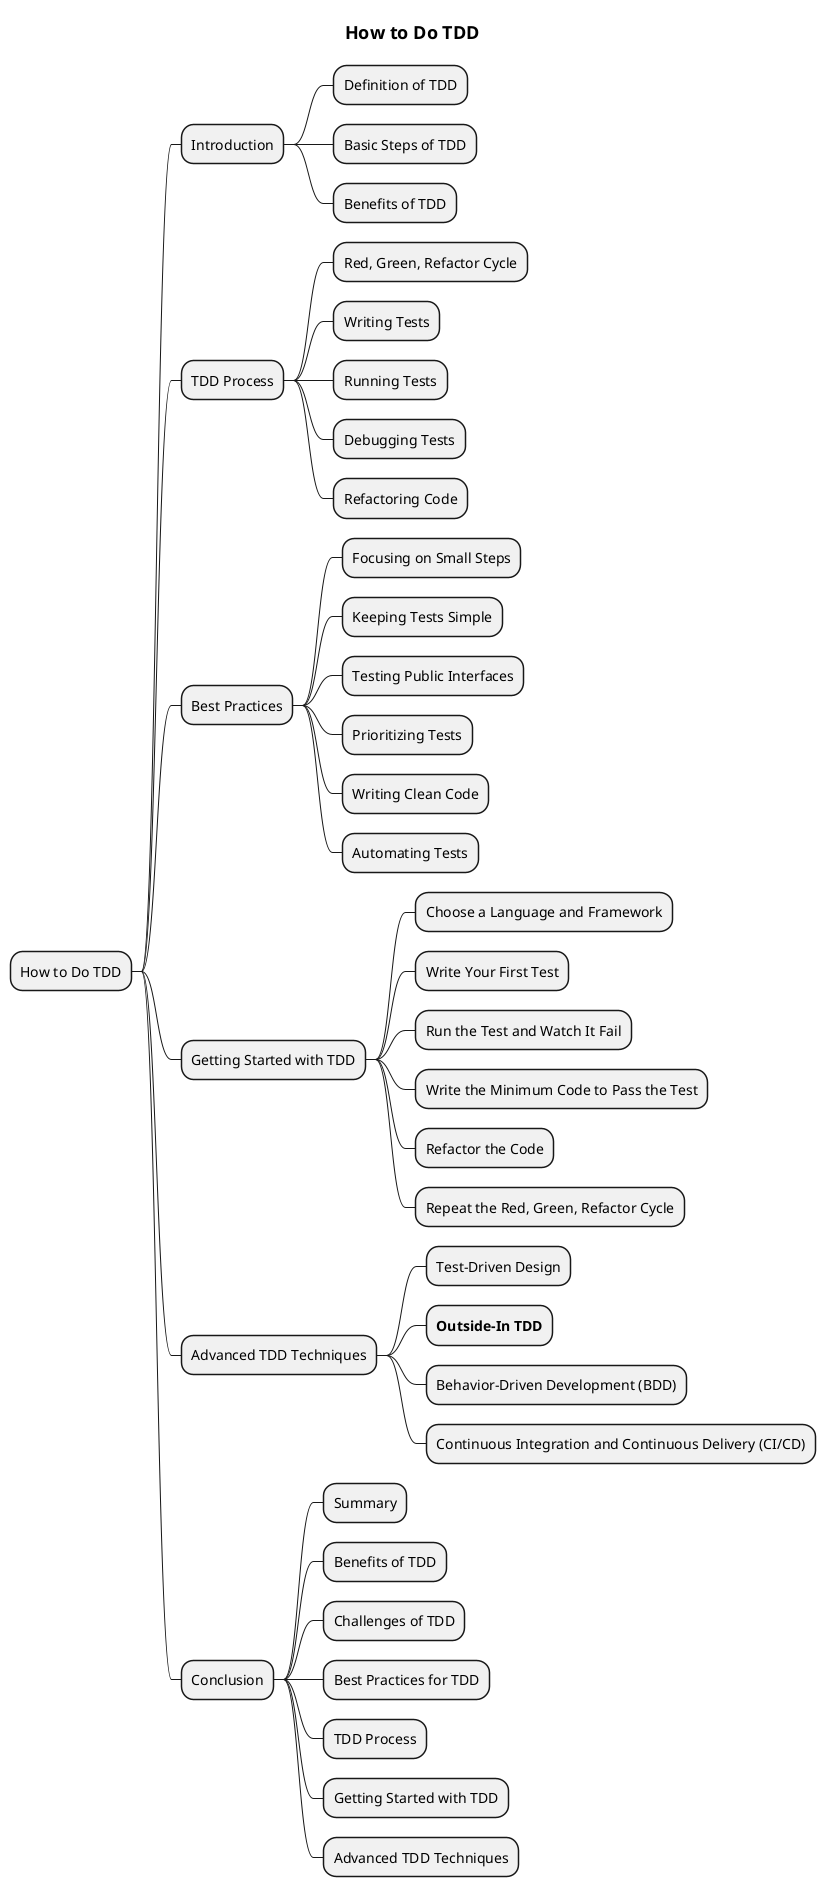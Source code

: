 @startmindmap
title = How to Do TDD

* How to Do TDD
** Introduction
*** Definition of TDD
*** Basic Steps of TDD
*** Benefits of TDD
** TDD Process
*** Red, Green, Refactor Cycle
*** Writing Tests
*** Running Tests
*** Debugging Tests
*** Refactoring Code
** Best Practices
*** Focusing on Small Steps
*** Keeping Tests Simple
*** Testing Public Interfaces
*** Prioritizing Tests
*** Writing Clean Code
*** Automating Tests
** Getting Started with TDD
*** Choose a Language and Framework
*** Write Your First Test
*** Run the Test and Watch It Fail
*** Write the Minimum Code to Pass the Test
*** Refactor the Code
*** Repeat the Red, Green, Refactor Cycle
** Advanced TDD Techniques
*** Test-Driven Design
*** **Outside-In TDD**
*** Behavior-Driven Development (BDD)
*** Continuous Integration and Continuous Delivery (CI/CD)
** Conclusion
*** Summary
*** Benefits of TDD
*** Challenges of TDD
*** Best Practices for TDD
*** TDD Process
*** Getting Started with TDD
*** Advanced TDD Techniques
@endmindmap
